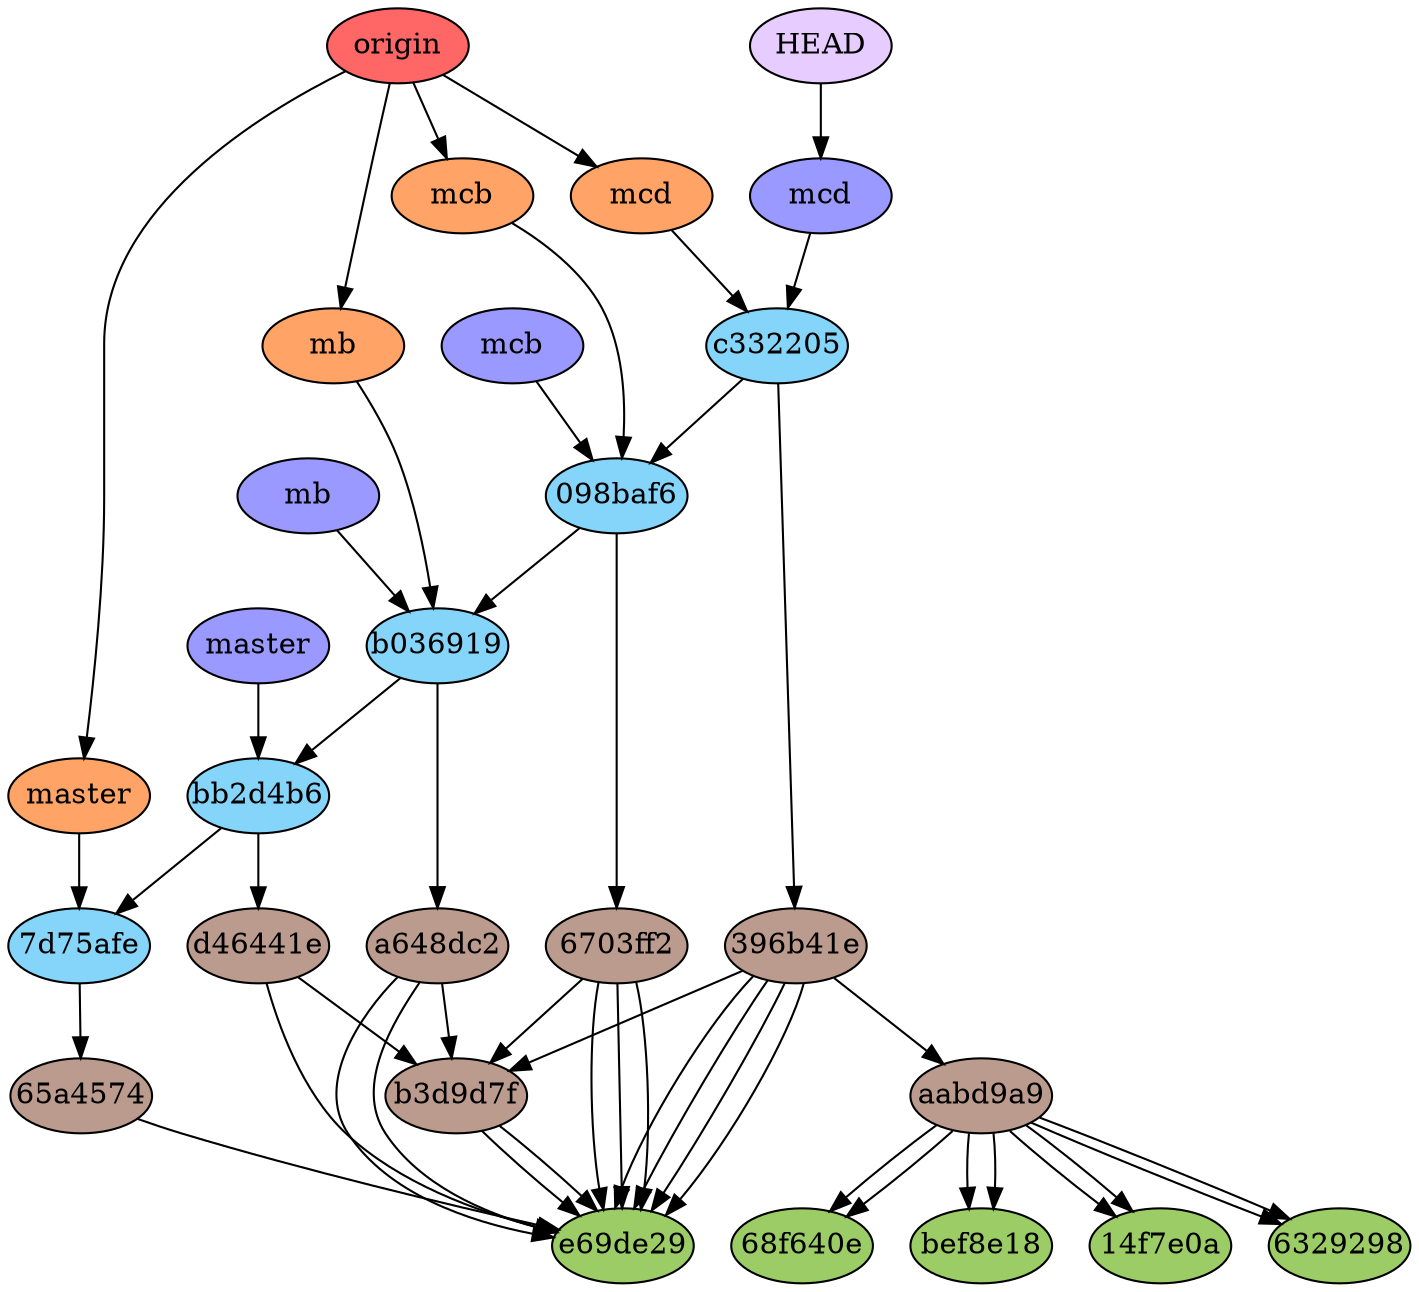 digraph auto {
	graph [bgcolor=transparent]
	node [fixedsize=true style=filled width=0.95]
	"14f7e0a58f63ce0d1ab0923ea4c4dc3bb1019ed6" [label="14f7e0a" fillcolor="#9ccc66"]
	"6329298349fcfd93da814b2a12bdd98cdb7e159a" [label=6329298 fillcolor="#9ccc66"]
	"68f640e87fe407a5383e9f87519f939debcbe1aa" [label="68f640e" fillcolor="#9ccc66"]
	bef8e18dac971e12f77f2c8437c20f824c5f0b18 [label=bef8e18 fillcolor="#9ccc66"]
	e69de29bb2d1d6434b8b29ae775ad8c2e48c5391 [label=e69de29 fillcolor="#9ccc66"]
	"396b41e609a59b81a996d0e64257373e7443b9ee" [label="396b41e" fillcolor="#bc9b8f"]
	"396b41e609a59b81a996d0e64257373e7443b9ee" -> aabd9a976cdbf7927a831b5ff6936020102ada0e
	"396b41e609a59b81a996d0e64257373e7443b9ee" -> e69de29bb2d1d6434b8b29ae775ad8c2e48c5391
	"396b41e609a59b81a996d0e64257373e7443b9ee" -> e69de29bb2d1d6434b8b29ae775ad8c2e48c5391
	"396b41e609a59b81a996d0e64257373e7443b9ee" -> e69de29bb2d1d6434b8b29ae775ad8c2e48c5391
	"396b41e609a59b81a996d0e64257373e7443b9ee" -> e69de29bb2d1d6434b8b29ae775ad8c2e48c5391
	"396b41e609a59b81a996d0e64257373e7443b9ee" -> b3d9d7f80d3182ae8cab368f47fdb08308aa877f
	"65a457425a679cbe9adf0d2741785d3ceabb44a7" [label="65a4574" fillcolor="#bc9b8f"]
	"65a457425a679cbe9adf0d2741785d3ceabb44a7" -> e69de29bb2d1d6434b8b29ae775ad8c2e48c5391
	"6703ff27f0bfeb0c8e874eebde55dd0c00cd9a8b" [label="6703ff2" fillcolor="#bc9b8f"]
	"6703ff27f0bfeb0c8e874eebde55dd0c00cd9a8b" -> e69de29bb2d1d6434b8b29ae775ad8c2e48c5391
	"6703ff27f0bfeb0c8e874eebde55dd0c00cd9a8b" -> e69de29bb2d1d6434b8b29ae775ad8c2e48c5391
	"6703ff27f0bfeb0c8e874eebde55dd0c00cd9a8b" -> e69de29bb2d1d6434b8b29ae775ad8c2e48c5391
	"6703ff27f0bfeb0c8e874eebde55dd0c00cd9a8b" -> b3d9d7f80d3182ae8cab368f47fdb08308aa877f
	a648dc2d0838bdf3885c4c48f927aacf4ab47041 [label=a648dc2 fillcolor="#bc9b8f"]
	a648dc2d0838bdf3885c4c48f927aacf4ab47041 -> e69de29bb2d1d6434b8b29ae775ad8c2e48c5391
	a648dc2d0838bdf3885c4c48f927aacf4ab47041 -> e69de29bb2d1d6434b8b29ae775ad8c2e48c5391
	a648dc2d0838bdf3885c4c48f927aacf4ab47041 -> b3d9d7f80d3182ae8cab368f47fdb08308aa877f
	aabd9a976cdbf7927a831b5ff6936020102ada0e [label=aabd9a9 fillcolor="#bc9b8f"]
	aabd9a976cdbf7927a831b5ff6936020102ada0e -> bef8e18dac971e12f77f2c8437c20f824c5f0b18
	aabd9a976cdbf7927a831b5ff6936020102ada0e -> "6329298349fcfd93da814b2a12bdd98cdb7e159a"
	aabd9a976cdbf7927a831b5ff6936020102ada0e -> bef8e18dac971e12f77f2c8437c20f824c5f0b18
	aabd9a976cdbf7927a831b5ff6936020102ada0e -> "6329298349fcfd93da814b2a12bdd98cdb7e159a"
	aabd9a976cdbf7927a831b5ff6936020102ada0e -> "14f7e0a58f63ce0d1ab0923ea4c4dc3bb1019ed6"
	aabd9a976cdbf7927a831b5ff6936020102ada0e -> "68f640e87fe407a5383e9f87519f939debcbe1aa"
	aabd9a976cdbf7927a831b5ff6936020102ada0e -> "14f7e0a58f63ce0d1ab0923ea4c4dc3bb1019ed6"
	aabd9a976cdbf7927a831b5ff6936020102ada0e -> "68f640e87fe407a5383e9f87519f939debcbe1aa"
	b3d9d7f80d3182ae8cab368f47fdb08308aa877f [label=b3d9d7f fillcolor="#bc9b8f"]
	b3d9d7f80d3182ae8cab368f47fdb08308aa877f -> e69de29bb2d1d6434b8b29ae775ad8c2e48c5391
	b3d9d7f80d3182ae8cab368f47fdb08308aa877f -> e69de29bb2d1d6434b8b29ae775ad8c2e48c5391
	d46441e0dbd4645990091acc96faa35cc08967fb [label=d46441e fillcolor="#bc9b8f"]
	d46441e0dbd4645990091acc96faa35cc08967fb -> e69de29bb2d1d6434b8b29ae775ad8c2e48c5391
	d46441e0dbd4645990091acc96faa35cc08967fb -> b3d9d7f80d3182ae8cab368f47fdb08308aa877f
	"098baf659b39a094845a71e16165f236b978ff7d" [label="098baf6" fillcolor="#85d5fa"]
	"098baf659b39a094845a71e16165f236b978ff7d" -> "6703ff27f0bfeb0c8e874eebde55dd0c00cd9a8b"
	"098baf659b39a094845a71e16165f236b978ff7d" -> b0369190bef620ef2b3c8a3bb78cf9c22ed632cb
	"7d75afe690d5dba9ca8c4fcd5492ce3ccd984a20" [label="7d75afe" fillcolor="#85d5fa"]
	"7d75afe690d5dba9ca8c4fcd5492ce3ccd984a20" -> "65a457425a679cbe9adf0d2741785d3ceabb44a7"
	b0369190bef620ef2b3c8a3bb78cf9c22ed632cb [label=b036919 fillcolor="#85d5fa"]
	b0369190bef620ef2b3c8a3bb78cf9c22ed632cb -> a648dc2d0838bdf3885c4c48f927aacf4ab47041
	b0369190bef620ef2b3c8a3bb78cf9c22ed632cb -> bb2d4b614e6a6f27c69bd5c3c2ce369729577584
	bb2d4b614e6a6f27c69bd5c3c2ce369729577584 [label=bb2d4b6 fillcolor="#85d5fa"]
	bb2d4b614e6a6f27c69bd5c3c2ce369729577584 -> d46441e0dbd4645990091acc96faa35cc08967fb
	bb2d4b614e6a6f27c69bd5c3c2ce369729577584 -> "7d75afe690d5dba9ca8c4fcd5492ce3ccd984a20"
	c33220541c8ca29a849df62050be126f96b71b95 [label=c332205 fillcolor="#85d5fa"]
	c33220541c8ca29a849df62050be126f96b71b95 -> "396b41e609a59b81a996d0e64257373e7443b9ee"
	c33220541c8ca29a849df62050be126f96b71b95 -> "098baf659b39a094845a71e16165f236b978ff7d"
	master [label=master fillcolor="#9999ff"]
	master -> bb2d4b614e6a6f27c69bd5c3c2ce369729577584
	mb [label=mb fillcolor="#9999ff"]
	mb -> b0369190bef620ef2b3c8a3bb78cf9c22ed632cb
	mcb [label=mcb fillcolor="#9999ff"]
	mcb -> "098baf659b39a094845a71e16165f236b978ff7d"
	mcd [label=mcd fillcolor="#9999ff"]
	mcd -> c33220541c8ca29a849df62050be126f96b71b95
	HEAD [label=HEAD fillcolor="#e6ccff"]
	HEAD -> mcd
	"origin/master" [label=master fillcolor="#ffa366"]
	"origin/master" -> "7d75afe690d5dba9ca8c4fcd5492ce3ccd984a20"
	"origin/mb" [label=mb fillcolor="#ffa366"]
	"origin/mb" -> b0369190bef620ef2b3c8a3bb78cf9c22ed632cb
	"origin/mcb" [label=mcb fillcolor="#ffa366"]
	"origin/mcb" -> "098baf659b39a094845a71e16165f236b978ff7d"
	"origin/mcd" [label=mcd fillcolor="#ffa366"]
	"origin/mcd" -> c33220541c8ca29a849df62050be126f96b71b95
	origin [label=origin fillcolor="#ff6666"]
	origin -> "origin/master"
	origin -> "origin/mb"
	origin -> "origin/mcb"
	origin -> "origin/mcd"
}
